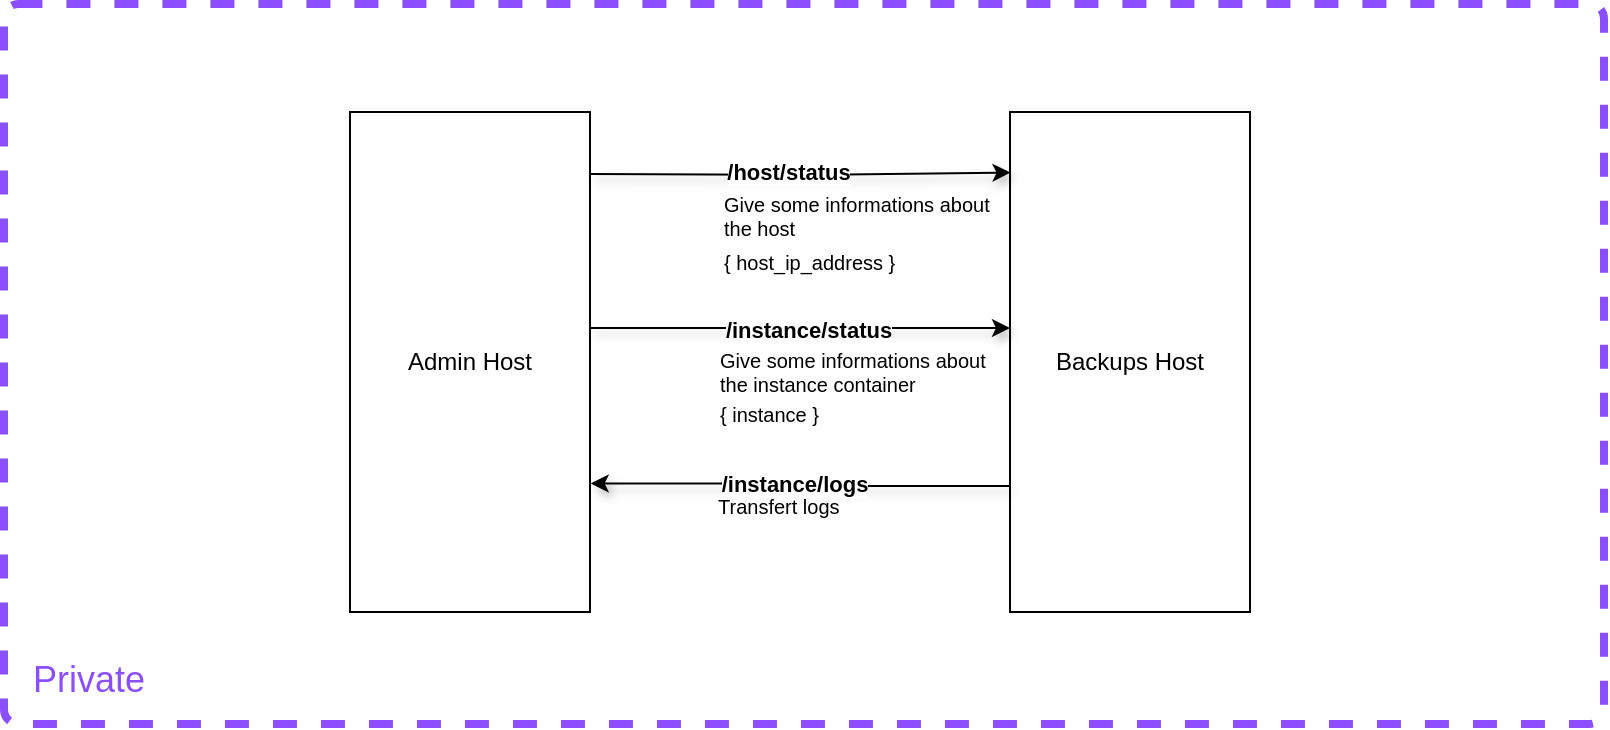 <mxfile version="24.4.8" type="device">
  <diagram name="Page-1" id="CSDa_O9chn2-4anCzom9">
    <mxGraphModel dx="2049" dy="432" grid="1" gridSize="10" guides="1" tooltips="1" connect="1" arrows="1" fold="1" page="1" pageScale="1" pageWidth="1354" pageHeight="762" math="0" shadow="0">
      <root>
        <mxCell id="0" />
        <mxCell id="1" parent="0" />
        <mxCell id="dyFQFkjPWJgea43otT9p-1" value="" style="rounded=1;whiteSpace=wrap;html=1;fillColor=none;dashed=1;strokeWidth=4;strokeColor=#8C4FFF;arcSize=2;" vertex="1" parent="1">
          <mxGeometry x="277" y="963" width="800" height="360" as="geometry" />
        </mxCell>
        <mxCell id="dyFQFkjPWJgea43otT9p-3" value="&lt;font color=&quot;#8c4fff&quot; style=&quot;font-size: 18px;&quot;&gt;Private&lt;/font&gt;" style="text;html=1;align=center;verticalAlign=middle;resizable=0;points=[];autosize=1;strokeColor=none;fillColor=none;textShadow=0;" vertex="1" parent="1">
          <mxGeometry x="279" y="1281" width="80" height="40" as="geometry" />
        </mxCell>
        <mxCell id="dyFQFkjPWJgea43otT9p-4" value="Admin Host" style="whiteSpace=wrap;html=1;" vertex="1" parent="1">
          <mxGeometry x="450" y="1017" width="120" height="250" as="geometry" />
        </mxCell>
        <mxCell id="dyFQFkjPWJgea43otT9p-5" value="Backups Host" style="whiteSpace=wrap;html=1;" vertex="1" parent="1">
          <mxGeometry x="780" y="1017" width="120" height="250" as="geometry" />
        </mxCell>
        <mxCell id="dyFQFkjPWJgea43otT9p-6" style="edgeStyle=orthogonalEdgeStyle;rounded=0;orthogonalLoop=1;jettySize=auto;html=1;entryX=0.002;entryY=0.201;entryDx=0;entryDy=0;shadow=1;textShadow=1;fontStyle=1;exitX=1.003;exitY=0.204;exitDx=0;exitDy=0;exitPerimeter=0;entryPerimeter=0;" edge="1" parent="1">
          <mxGeometry relative="1" as="geometry">
            <mxPoint x="570.36" y="1048" as="sourcePoint" />
            <mxPoint x="780.24" y="1047.25" as="targetPoint" />
          </mxGeometry>
        </mxCell>
        <mxCell id="dyFQFkjPWJgea43otT9p-7" value="&lt;b&gt;/host/status&lt;/b&gt;" style="edgeLabel;html=1;align=center;verticalAlign=middle;resizable=0;points=[];textShadow=0;" vertex="1" connectable="0" parent="dyFQFkjPWJgea43otT9p-6">
          <mxGeometry x="-0.065" y="2" relative="1" as="geometry">
            <mxPoint as="offset" />
          </mxGeometry>
        </mxCell>
        <mxCell id="dyFQFkjPWJgea43otT9p-8" style="edgeStyle=orthogonalEdgeStyle;rounded=0;orthogonalLoop=1;jettySize=auto;html=1;exitX=1;exitY=0.5;exitDx=0;exitDy=0;shadow=1;textShadow=1;fontStyle=1" edge="1" parent="1">
          <mxGeometry relative="1" as="geometry">
            <mxPoint x="570" y="1125" as="sourcePoint" />
            <mxPoint x="780" y="1125" as="targetPoint" />
          </mxGeometry>
        </mxCell>
        <mxCell id="dyFQFkjPWJgea43otT9p-9" value="&lt;b&gt;/instance/status&lt;/b&gt;" style="edgeLabel;html=1;align=center;verticalAlign=middle;resizable=0;points=[];textShadow=0;" vertex="1" connectable="0" parent="dyFQFkjPWJgea43otT9p-8">
          <mxGeometry x="-0.082" y="-1" relative="1" as="geometry">
            <mxPoint x="12" as="offset" />
          </mxGeometry>
        </mxCell>
        <mxCell id="dyFQFkjPWJgea43otT9p-10" style="edgeStyle=orthogonalEdgeStyle;rounded=0;orthogonalLoop=1;jettySize=auto;html=1;exitX=1.003;exitY=0.811;exitDx=0;exitDy=0;entryX=0;entryY=0.816;entryDx=0;entryDy=0;shadow=1;textShadow=1;fontStyle=1;endArrow=none;endFill=0;startArrow=classic;startFill=1;exitPerimeter=0;entryPerimeter=0;" edge="1" parent="1">
          <mxGeometry relative="1" as="geometry">
            <mxPoint x="570.36" y="1202.75" as="sourcePoint" />
            <mxPoint x="780" y="1204" as="targetPoint" />
            <Array as="points">
              <mxPoint x="676" y="1203" />
              <mxPoint x="676" y="1204" />
            </Array>
          </mxGeometry>
        </mxCell>
        <mxCell id="dyFQFkjPWJgea43otT9p-11" value="&lt;b&gt;/instance/logs&lt;/b&gt;" style="edgeLabel;html=1;align=center;verticalAlign=middle;resizable=0;points=[];textShadow=0;" vertex="1" connectable="0" parent="dyFQFkjPWJgea43otT9p-10">
          <mxGeometry x="-0.082" y="-1" relative="1" as="geometry">
            <mxPoint x="4" y="-1" as="offset" />
          </mxGeometry>
        </mxCell>
        <mxCell id="dyFQFkjPWJgea43otT9p-12" value="&lt;font style=&quot;font-size: 10px;&quot;&gt;{ host_ip_address }&lt;/font&gt;" style="text;html=1;align=left;verticalAlign=middle;resizable=0;points=[];autosize=1;strokeColor=none;fillColor=none;fontSize=10;" vertex="1" parent="1">
          <mxGeometry x="635" y="1077" width="110" height="30" as="geometry" />
        </mxCell>
        <mxCell id="dyFQFkjPWJgea43otT9p-13" value="&lt;font style=&quot;font-size: 10px;&quot;&gt;Give some informations about &lt;br&gt;the host&lt;/font&gt;" style="text;html=1;align=left;verticalAlign=middle;resizable=0;points=[];autosize=1;strokeColor=none;fillColor=none;fontSize=10;" vertex="1" parent="1">
          <mxGeometry x="635" y="1049" width="160" height="40" as="geometry" />
        </mxCell>
        <mxCell id="dyFQFkjPWJgea43otT9p-14" value="&lt;font style=&quot;font-size: 10px;&quot;&gt;{ instance }&lt;/font&gt;" style="text;html=1;align=left;verticalAlign=middle;resizable=0;points=[];autosize=1;strokeColor=none;fillColor=none;fontSize=10;" vertex="1" parent="1">
          <mxGeometry x="633" y="1153" width="70" height="30" as="geometry" />
        </mxCell>
        <mxCell id="dyFQFkjPWJgea43otT9p-15" value="&lt;font style=&quot;font-size: 10px;&quot;&gt;Give some informations about &lt;br&gt;the instance container&lt;/font&gt;" style="text;html=1;align=left;verticalAlign=middle;resizable=0;points=[];autosize=1;strokeColor=none;fillColor=none;fontSize=10;" vertex="1" parent="1">
          <mxGeometry x="633" y="1127" width="160" height="40" as="geometry" />
        </mxCell>
        <mxCell id="dyFQFkjPWJgea43otT9p-16" value="Transfert logs" style="text;html=1;align=left;verticalAlign=middle;resizable=0;points=[];autosize=1;strokeColor=none;fillColor=none;fontSize=10;" vertex="1" parent="1">
          <mxGeometry x="632" y="1199" width="80" height="30" as="geometry" />
        </mxCell>
      </root>
    </mxGraphModel>
  </diagram>
</mxfile>

